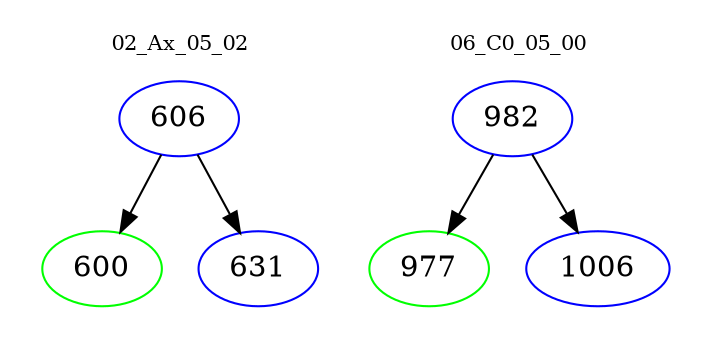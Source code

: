 digraph{
subgraph cluster_0 {
color = white
label = "02_Ax_05_02";
fontsize=10;
T0_606 [label="606", color="blue"]
T0_606 -> T0_600 [color="black"]
T0_600 [label="600", color="green"]
T0_606 -> T0_631 [color="black"]
T0_631 [label="631", color="blue"]
}
subgraph cluster_1 {
color = white
label = "06_C0_05_00";
fontsize=10;
T1_982 [label="982", color="blue"]
T1_982 -> T1_977 [color="black"]
T1_977 [label="977", color="green"]
T1_982 -> T1_1006 [color="black"]
T1_1006 [label="1006", color="blue"]
}
}
